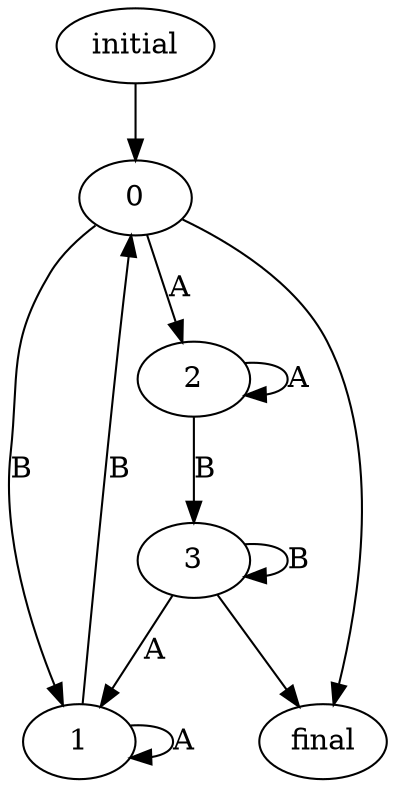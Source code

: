 digraph{
initial->0 
0->1 [label=B] 
0->2 [label=A] 
1->0 [label=B] 
1->1 [label=A] 
2->3 [label=B] 
2->2 [label=A] 
3->3 [label=B] 
3->1 [label=A] 
0->final 
3->final 
}